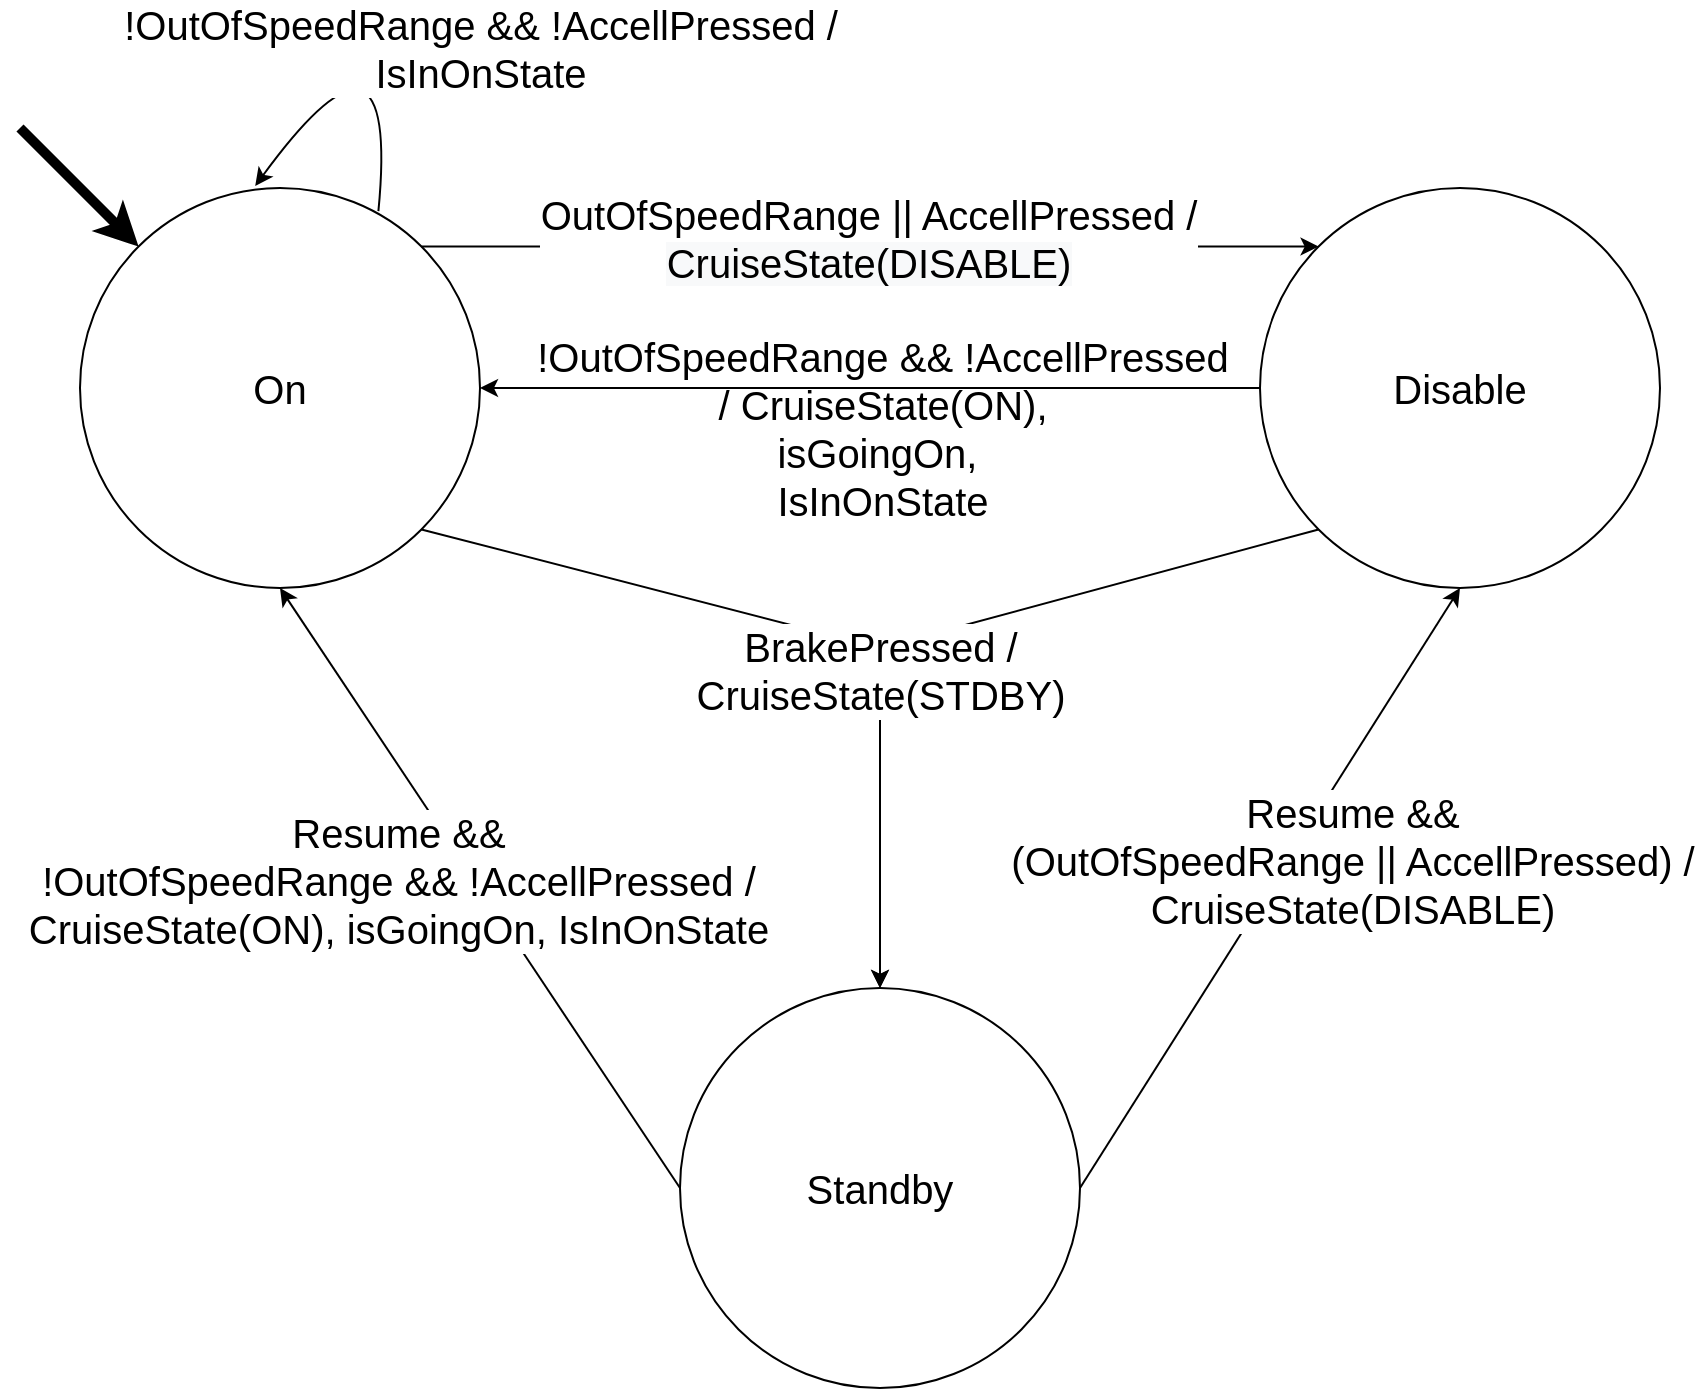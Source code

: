 <mxfile version="12.9.3" type="device"><diagram id="91iw0ECNk9jlzgcijXhq" name="Page-1"><mxGraphModel dx="1278" dy="948" grid="1" gridSize="10" guides="1" tooltips="1" connect="1" arrows="1" fold="1" page="1" pageScale="1" pageWidth="827" pageHeight="1169" math="0" shadow="0"><root><mxCell id="0"/><mxCell id="1" parent="0"/><mxCell id="_3ygYX7c-W5mQfx8QC9Y-1" value="&lt;font style=&quot;font-size: 20px&quot;&gt;On&lt;/font&gt;" style="ellipse;whiteSpace=wrap;html=1;aspect=fixed;" parent="1" vertex="1"><mxGeometry x="100" y="240" width="200" height="200" as="geometry"/></mxCell><mxCell id="_3ygYX7c-W5mQfx8QC9Y-2" value="&lt;font style=&quot;font-size: 20px&quot;&gt;Disable&lt;br&gt;&lt;/font&gt;" style="ellipse;whiteSpace=wrap;html=1;aspect=fixed;" parent="1" vertex="1"><mxGeometry x="690" y="240" width="200" height="200" as="geometry"/></mxCell><mxCell id="_3ygYX7c-W5mQfx8QC9Y-3" value="&lt;font style=&quot;font-size: 20px&quot;&gt;Standby&lt;/font&gt;" style="ellipse;whiteSpace=wrap;html=1;aspect=fixed;" parent="1" vertex="1"><mxGeometry x="400" y="640" width="200" height="200" as="geometry"/></mxCell><mxCell id="_3ygYX7c-W5mQfx8QC9Y-9" value="" style="endArrow=classic;html=1;exitX=1;exitY=0;exitDx=0;exitDy=0;entryX=0;entryY=0;entryDx=0;entryDy=0;" parent="1" source="_3ygYX7c-W5mQfx8QC9Y-1" target="_3ygYX7c-W5mQfx8QC9Y-2" edge="1"><mxGeometry width="50" height="50" relative="1" as="geometry"><mxPoint x="240" y="620" as="sourcePoint"/><mxPoint x="290" y="570" as="targetPoint"/></mxGeometry></mxCell><mxCell id="_3ygYX7c-W5mQfx8QC9Y-10" value="&lt;font style=&quot;font-size: 20px&quot;&gt;OutOfSpeedRange || AccellPressed /&lt;br&gt;&lt;span style=&quot;background-color: rgb(248 , 249 , 250)&quot;&gt;CruiseState(DISABLE)&lt;/span&gt;&lt;br&gt;&lt;/font&gt;" style="edgeLabel;html=1;align=center;verticalAlign=middle;resizable=0;points=[];" parent="_3ygYX7c-W5mQfx8QC9Y-9" vertex="1" connectable="0"><mxGeometry x="-0.105" y="5" relative="1" as="geometry"><mxPoint x="22.62" as="offset"/></mxGeometry></mxCell><mxCell id="_3ygYX7c-W5mQfx8QC9Y-11" value="" style="endArrow=classic;html=1;entryX=1;entryY=0.5;entryDx=0;entryDy=0;exitX=0;exitY=0.5;exitDx=0;exitDy=0;" parent="1" source="_3ygYX7c-W5mQfx8QC9Y-2" target="_3ygYX7c-W5mQfx8QC9Y-1" edge="1"><mxGeometry width="50" height="50" relative="1" as="geometry"><mxPoint x="240" y="620" as="sourcePoint"/><mxPoint x="290" y="570" as="targetPoint"/></mxGeometry></mxCell><mxCell id="_3ygYX7c-W5mQfx8QC9Y-12" value="&lt;font style=&quot;font-size: 20px&quot;&gt;&lt;font style=&quot;font-size: 20px&quot;&gt;!OutOfSpeedRange&amp;nbsp;&amp;amp;&amp;amp; !AccellPressed&lt;br&gt;/&amp;nbsp;&lt;/font&gt;&lt;span&gt;CruiseState(ON), &lt;br&gt;isGoingOn,&amp;nbsp;&lt;br&gt;&lt;/span&gt;IsInOnState&lt;br&gt;&lt;/font&gt;" style="edgeLabel;html=1;align=center;verticalAlign=middle;resizable=0;points=[];fontSize=20;labelBackgroundColor=none;" parent="_3ygYX7c-W5mQfx8QC9Y-11" vertex="1" connectable="0"><mxGeometry x="0.28" y="-2" relative="1" as="geometry"><mxPoint x="60" y="22" as="offset"/></mxGeometry></mxCell><mxCell id="_3ygYX7c-W5mQfx8QC9Y-13" value="" style="endArrow=classic;html=1;exitX=0;exitY=1;exitDx=0;exitDy=0;entryX=0.5;entryY=0;entryDx=0;entryDy=0;" parent="1" source="_3ygYX7c-W5mQfx8QC9Y-2" target="_3ygYX7c-W5mQfx8QC9Y-3" edge="1"><mxGeometry width="50" height="50" relative="1" as="geometry"><mxPoint x="240" y="620" as="sourcePoint"/><mxPoint x="290" y="570" as="targetPoint"/><Array as="points"><mxPoint x="500" y="470"/></Array></mxGeometry></mxCell><mxCell id="_3ygYX7c-W5mQfx8QC9Y-15" value="" style="endArrow=classic;html=1;exitX=1;exitY=1;exitDx=0;exitDy=0;entryX=0.5;entryY=0;entryDx=0;entryDy=0;" parent="1" source="_3ygYX7c-W5mQfx8QC9Y-1" target="_3ygYX7c-W5mQfx8QC9Y-3" edge="1"><mxGeometry width="50" height="50" relative="1" as="geometry"><mxPoint x="240" y="620" as="sourcePoint"/><mxPoint x="290" y="570" as="targetPoint"/><Array as="points"><mxPoint x="500" y="470"/></Array></mxGeometry></mxCell><mxCell id="ZWf76EJ3TIqIBmFpvfAN-1" value="&lt;span style=&quot;font-size: 20px&quot;&gt;BrakePressed /&lt;/span&gt;&lt;br style=&quot;font-size: 20px&quot;&gt;&lt;span style=&quot;font-size: 20px;&quot;&gt;CruiseState(STDBY)&lt;/span&gt;" style="edgeLabel;html=1;align=center;verticalAlign=middle;resizable=0;points=[];labelBackgroundColor=#ffffff;" parent="_3ygYX7c-W5mQfx8QC9Y-15" vertex="1" connectable="0"><mxGeometry x="0.702" y="3" relative="1" as="geometry"><mxPoint x="-3" y="-98.88" as="offset"/></mxGeometry></mxCell><mxCell id="_3ygYX7c-W5mQfx8QC9Y-18" value="" style="endArrow=classic;html=1;exitX=0;exitY=0.5;exitDx=0;exitDy=0;entryX=0.5;entryY=1;entryDx=0;entryDy=0;" parent="1" source="_3ygYX7c-W5mQfx8QC9Y-3" target="_3ygYX7c-W5mQfx8QC9Y-1" edge="1"><mxGeometry width="50" height="50" relative="1" as="geometry"><mxPoint x="240" y="620" as="sourcePoint"/><mxPoint x="290" y="570" as="targetPoint"/></mxGeometry></mxCell><mxCell id="_3ygYX7c-W5mQfx8QC9Y-19" value="&lt;font style=&quot;font-size: 20px&quot;&gt;Resume &amp;amp;&amp;amp;&lt;br&gt;!OutOfSpeedRange&amp;nbsp;&amp;amp;&amp;amp; !AccellPressed /&lt;br&gt;&lt;span style=&quot;&quot;&gt;CruiseState(ON), isGoingOn,&amp;nbsp;&lt;/span&gt;IsInOnState&lt;br&gt;&lt;/font&gt;" style="edgeLabel;html=1;align=center;verticalAlign=middle;resizable=0;points=[];labelBackgroundColor=#ffffff;" parent="_3ygYX7c-W5mQfx8QC9Y-18" vertex="1" connectable="0"><mxGeometry x="0.146" y="-2" relative="1" as="geometry"><mxPoint x="-28.24" y="18.46" as="offset"/></mxGeometry></mxCell><mxCell id="_3ygYX7c-W5mQfx8QC9Y-20" value="" style="endArrow=classic;html=1;entryX=0.5;entryY=1;entryDx=0;entryDy=0;exitX=1;exitY=0.5;exitDx=0;exitDy=0;" parent="1" source="_3ygYX7c-W5mQfx8QC9Y-3" target="_3ygYX7c-W5mQfx8QC9Y-2" edge="1"><mxGeometry width="50" height="50" relative="1" as="geometry"><mxPoint x="170" y="600" as="sourcePoint"/><mxPoint x="220" y="550" as="targetPoint"/></mxGeometry></mxCell><mxCell id="_3ygYX7c-W5mQfx8QC9Y-22" value="&lt;font style=&quot;font-size: 20px&quot;&gt;Resume &amp;amp;&amp;amp;&lt;br&gt;(OutOfSpeedRange&amp;nbsp;|| AccellPressed) /&lt;br&gt;&lt;span style=&quot;&quot;&gt;CruiseState(DISABLE)&lt;/span&gt;&lt;br&gt;&lt;/font&gt;" style="edgeLabel;html=1;align=center;verticalAlign=middle;resizable=0;points=[];labelBackgroundColor=#ffffff;" parent="_3ygYX7c-W5mQfx8QC9Y-20" vertex="1" connectable="0"><mxGeometry x="0.118" y="-6" relative="1" as="geometry"><mxPoint x="24.51" as="offset"/></mxGeometry></mxCell><mxCell id="_3ygYX7c-W5mQfx8QC9Y-23" value="" style="endArrow=classic;html=1;entryX=0;entryY=0;entryDx=0;entryDy=0;strokeWidth=5;" parent="1" target="_3ygYX7c-W5mQfx8QC9Y-1" edge="1"><mxGeometry width="50" height="50" relative="1" as="geometry"><mxPoint x="70" y="210" as="sourcePoint"/><mxPoint x="380" y="450" as="targetPoint"/></mxGeometry></mxCell><mxCell id="eqVNMfnow2vTFSMa0V6X-1" value="" style="curved=1;endArrow=classic;html=1;exitX=0.746;exitY=0.058;exitDx=0;exitDy=0;entryX=0.438;entryY=-0.005;entryDx=0;entryDy=0;exitPerimeter=0;entryPerimeter=0;" parent="1" source="_3ygYX7c-W5mQfx8QC9Y-1" target="_3ygYX7c-W5mQfx8QC9Y-1" edge="1"><mxGeometry width="50" height="50" relative="1" as="geometry"><mxPoint x="300" y="410" as="sourcePoint"/><mxPoint x="350" y="360" as="targetPoint"/><Array as="points"><mxPoint x="260" y="140"/></Array></mxGeometry></mxCell><mxCell id="eqVNMfnow2vTFSMa0V6X-2" value="&lt;span style=&quot;font-size: 20px&quot;&gt;!OutOfSpeedRange&amp;nbsp;&amp;amp;&amp;amp; !AccellPressed /&lt;br&gt;IsInOnState&lt;/span&gt;" style="edgeLabel;html=1;align=center;verticalAlign=middle;resizable=0;points=[];" parent="eqVNMfnow2vTFSMa0V6X-1" vertex="1" connectable="0"><mxGeometry x="-0.455" y="-22" relative="1" as="geometry"><mxPoint x="22.72" y="-19.85" as="offset"/></mxGeometry></mxCell></root></mxGraphModel></diagram></mxfile>